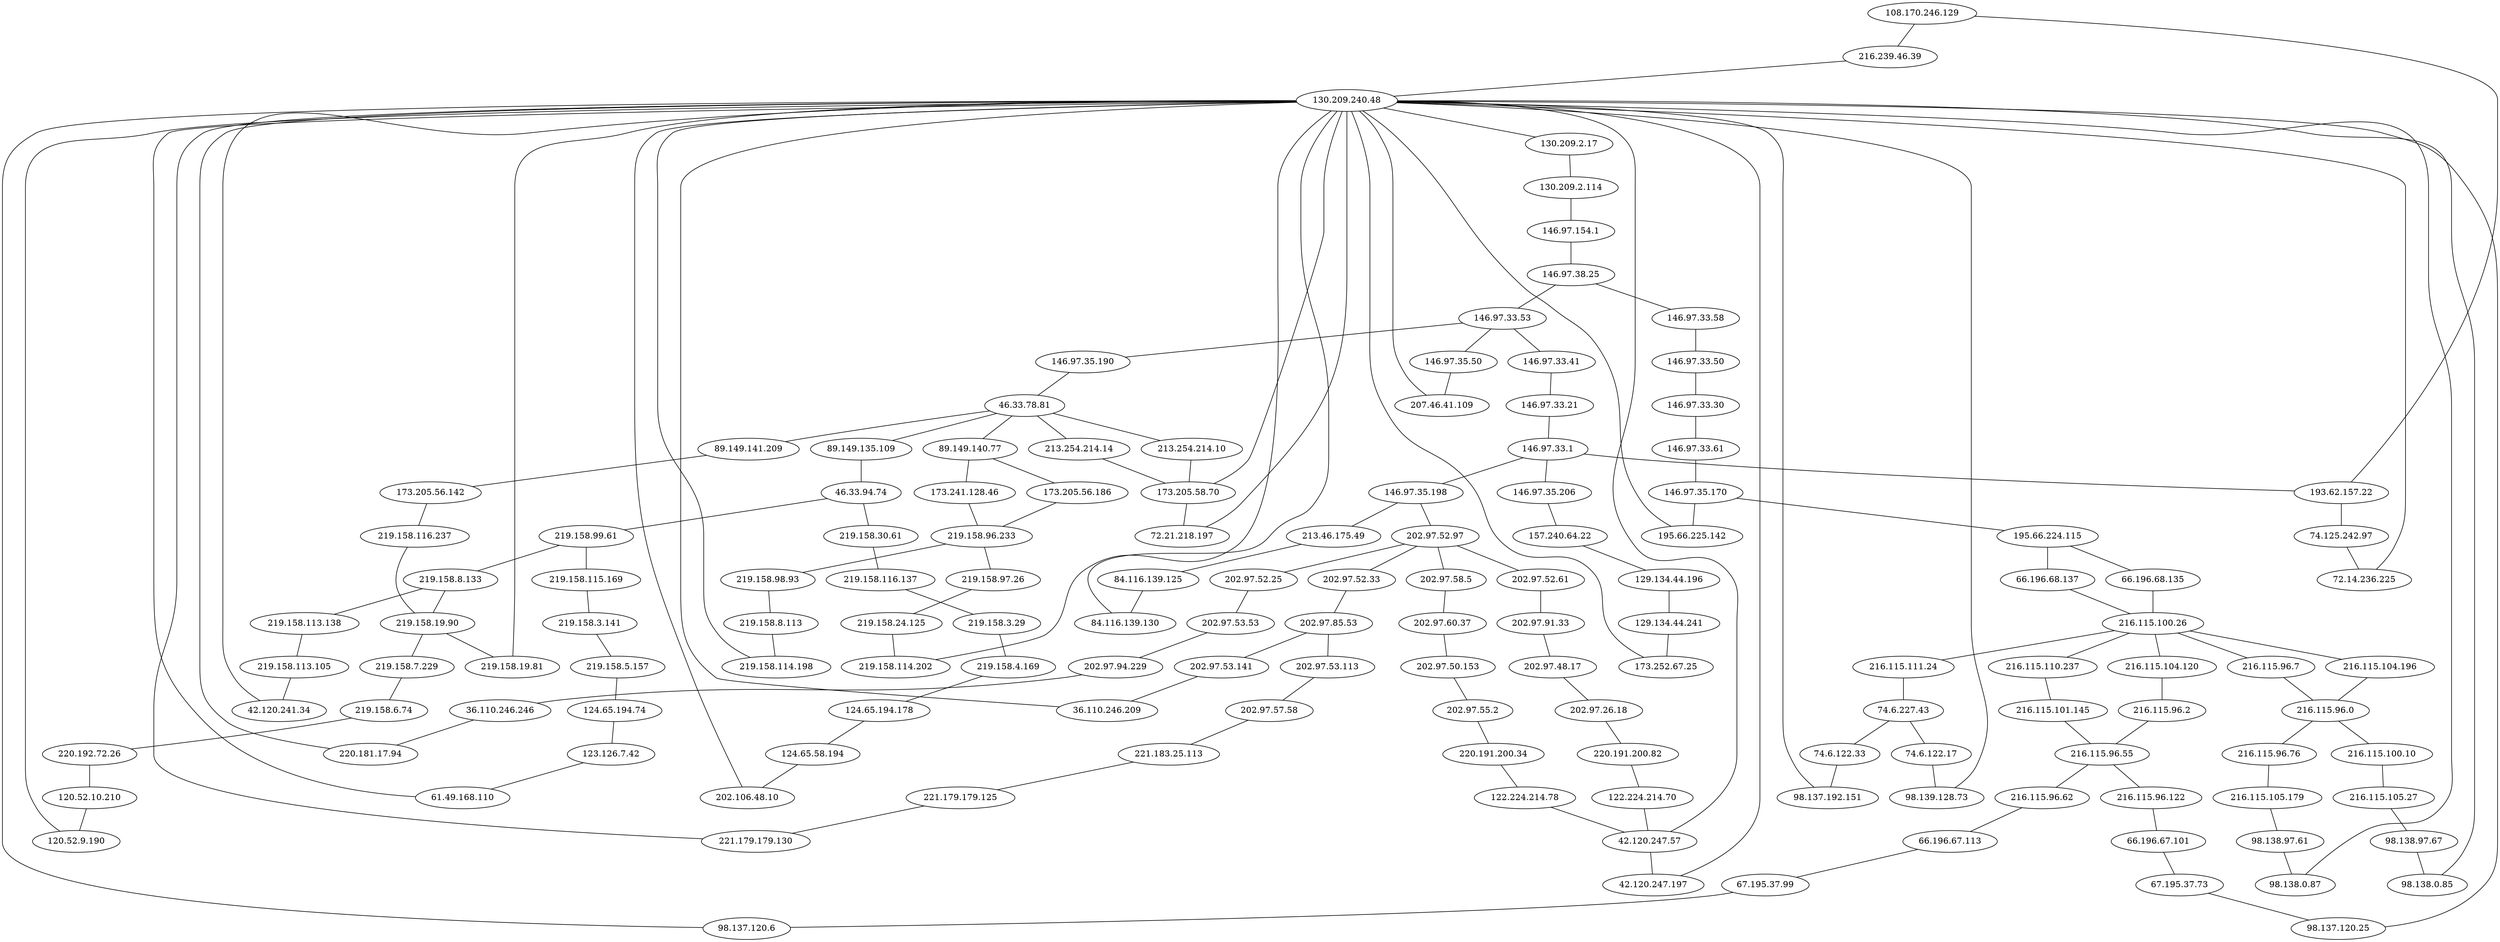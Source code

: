 graph routertopology {
"108.170.246.129" -- "216.239.46.39"
"120.52.10.210" -- "120.52.9.190"
"120.52.9.190" -- "130.209.240.48"
"122.224.214.70" -- "42.120.247.57"
"122.224.214.78" -- "42.120.247.57"
"123.126.7.42" -- "61.49.168.110"
"124.65.194.178" -- "124.65.58.194"
"124.65.194.74" -- "123.126.7.42"
"124.65.58.194" -- "202.106.48.10"
"129.134.44.196" -- "129.134.44.241"
"129.134.44.241" -- "173.252.67.25"
"130.209.2.114" -- "146.97.154.1"
"130.209.2.17" -- "130.209.2.114"
"130.209.240.48" -- "130.209.2.17"
"146.97.154.1" -- "146.97.38.25"
"146.97.33.1" -- "146.97.35.198"
"146.97.33.1" -- "146.97.35.206"
"146.97.33.1" -- "193.62.157.22"
"146.97.33.21" -- "146.97.33.1"
"146.97.33.30" -- "146.97.33.61"
"146.97.33.41" -- "146.97.33.21"
"146.97.33.50" -- "146.97.33.30"
"146.97.33.53" -- "146.97.33.41"
"146.97.33.53" -- "146.97.35.190"
"146.97.33.53" -- "146.97.35.50"
"146.97.33.58" -- "146.97.33.50"
"146.97.33.61" -- "146.97.35.170"
"146.97.35.170" -- "195.66.224.115"
"146.97.35.170" -- "195.66.225.142"
"146.97.35.190" -- "46.33.78.81"
"146.97.35.198" -- "202.97.52.97"
"146.97.35.198" -- "213.46.175.49"
"146.97.35.206" -- "157.240.64.22"
"146.97.35.50" -- "207.46.41.109"
"146.97.38.25" -- "146.97.33.53"
"146.97.38.25" -- "146.97.33.58"
"157.240.64.22" -- "129.134.44.196"
"173.205.56.142" -- "219.158.116.237"
"173.205.56.186" -- "219.158.96.233"
"173.205.58.70" -- "130.209.240.48"
"173.205.58.70" -- "72.21.218.197"
"173.241.128.46" -- "219.158.96.233"
"173.252.67.25" -- "130.209.240.48"
"193.62.157.22" -- "108.170.246.129"
"193.62.157.22" -- "74.125.242.97"
"195.66.224.115" -- "66.196.68.135"
"195.66.224.115" -- "66.196.68.137"
"195.66.225.142" -- "130.209.240.48"
"202.106.48.10" -- "130.209.240.48"
"202.97.26.18" -- "220.191.200.82"
"202.97.48.17" -- "202.97.26.18"
"202.97.50.153" -- "202.97.55.2"
"202.97.52.25" -- "202.97.53.53"
"202.97.52.33" -- "202.97.85.53"
"202.97.52.61" -- "202.97.91.33"
"202.97.52.97" -- "202.97.52.25"
"202.97.52.97" -- "202.97.52.33"
"202.97.52.97" -- "202.97.52.61"
"202.97.52.97" -- "202.97.58.5"
"202.97.53.113" -- "202.97.57.58"
"202.97.53.141" -- "36.110.246.209"
"202.97.53.53" -- "202.97.94.229"
"202.97.55.2" -- "220.191.200.34"
"202.97.57.58" -- "221.183.25.113"
"202.97.58.5" -- "202.97.60.37"
"202.97.60.37" -- "202.97.50.153"
"202.97.85.53" -- "202.97.53.113"
"202.97.85.53" -- "202.97.53.141"
"202.97.91.33" -- "202.97.48.17"
"202.97.94.229" -- "36.110.246.246"
"207.46.41.109" -- "130.209.240.48"
"213.254.214.10" -- "173.205.58.70"
"213.254.214.14" -- "173.205.58.70"
"213.46.175.49" -- "84.116.139.125"
"216.115.100.10" -- "216.115.105.27"
"216.115.100.26" -- "216.115.104.120"
"216.115.100.26" -- "216.115.104.196"
"216.115.100.26" -- "216.115.110.237"
"216.115.100.26" -- "216.115.111.24"
"216.115.100.26" -- "216.115.96.7"
"216.115.101.145" -- "216.115.96.55"
"216.115.104.120" -- "216.115.96.2"
"216.115.104.196" -- "216.115.96.0"
"216.115.105.179" -- "98.138.97.61"
"216.115.105.27" -- "98.138.97.67"
"216.115.110.237" -- "216.115.101.145"
"216.115.111.24" -- "74.6.227.43"
"216.115.96.0" -- "216.115.100.10"
"216.115.96.0" -- "216.115.96.76"
"216.115.96.122" -- "66.196.67.101"
"216.115.96.2" -- "216.115.96.55"
"216.115.96.55" -- "216.115.96.122"
"216.115.96.55" -- "216.115.96.62"
"216.115.96.62" -- "66.196.67.113"
"216.115.96.7" -- "216.115.96.0"
"216.115.96.76" -- "216.115.105.179"
"216.239.46.39" -- "130.209.240.48"
"219.158.113.105" -- "42.120.241.34"
"219.158.113.138" -- "219.158.113.105"
"219.158.114.198" -- "130.209.240.48"
"219.158.114.202" -- "130.209.240.48"
"219.158.115.169" -- "219.158.3.141"
"219.158.116.137" -- "219.158.3.29"
"219.158.116.237" -- "219.158.19.90"
"219.158.19.81" -- "130.209.240.48"
"219.158.19.90" -- "219.158.19.81"
"219.158.19.90" -- "219.158.7.229"
"219.158.24.125" -- "219.158.114.202"
"219.158.30.61" -- "219.158.116.137"
"219.158.3.141" -- "219.158.5.157"
"219.158.3.29" -- "219.158.4.169"
"219.158.4.169" -- "124.65.194.178"
"219.158.5.157" -- "124.65.194.74"
"219.158.6.74" -- "220.192.72.26"
"219.158.7.229" -- "219.158.6.74"
"219.158.8.113" -- "219.158.114.198"
"219.158.8.133" -- "219.158.113.138"
"219.158.8.133" -- "219.158.19.90"
"219.158.96.233" -- "219.158.97.26"
"219.158.96.233" -- "219.158.98.93"
"219.158.97.26" -- "219.158.24.125"
"219.158.98.93" -- "219.158.8.113"
"219.158.99.61" -- "219.158.115.169"
"219.158.99.61" -- "219.158.8.133"
"220.181.17.94" -- "130.209.240.48"
"220.191.200.34" -- "122.224.214.78"
"220.191.200.82" -- "122.224.214.70"
"220.192.72.26" -- "120.52.10.210"
"221.179.179.125" -- "221.179.179.130"
"221.179.179.130" -- "130.209.240.48"
"221.183.25.113" -- "221.179.179.125"
"36.110.246.209" -- "130.209.240.48"
"36.110.246.246" -- "220.181.17.94"
"42.120.241.34" -- "130.209.240.48"
"42.120.247.197" -- "130.209.240.48"
"42.120.247.57" -- "130.209.240.48"
"42.120.247.57" -- "42.120.247.197"
"46.33.78.81" -- "213.254.214.10"
"46.33.78.81" -- "213.254.214.14"
"46.33.78.81" -- "89.149.135.109"
"46.33.78.81" -- "89.149.140.77"
"46.33.78.81" -- "89.149.141.209"
"46.33.94.74" -- "219.158.30.61"
"46.33.94.74" -- "219.158.99.61"
"61.49.168.110" -- "130.209.240.48"
"66.196.67.101" -- "67.195.37.73"
"66.196.67.113" -- "67.195.37.99"
"66.196.68.135" -- "216.115.100.26"
"66.196.68.137" -- "216.115.100.26"
"67.195.37.73" -- "98.137.120.25"
"67.195.37.99" -- "98.137.120.6"
"72.14.236.225" -- "130.209.240.48"
"72.21.218.197" -- "130.209.240.48"
"74.125.242.97" -- "72.14.236.225"
"74.6.122.17" -- "98.139.128.73"
"74.6.122.33" -- "98.137.192.151"
"74.6.227.43" -- "74.6.122.17"
"74.6.227.43" -- "74.6.122.33"
"84.116.139.125" -- "84.116.139.130"
"84.116.139.130" -- "130.209.240.48"
"89.149.135.109" -- "46.33.94.74"
"89.149.140.77" -- "173.205.56.186"
"89.149.140.77" -- "173.241.128.46"
"89.149.141.209" -- "173.205.56.142"
"98.137.120.25" -- "130.209.240.48"
"98.137.120.6" -- "130.209.240.48"
"98.137.192.151" -- "130.209.240.48"
"98.138.0.85" -- "130.209.240.48"
"98.138.0.87" -- "130.209.240.48"
"98.138.97.61" -- "98.138.0.87"
"98.138.97.67" -- "98.138.0.85"
"98.139.128.73" -- "130.209.240.48"
}
